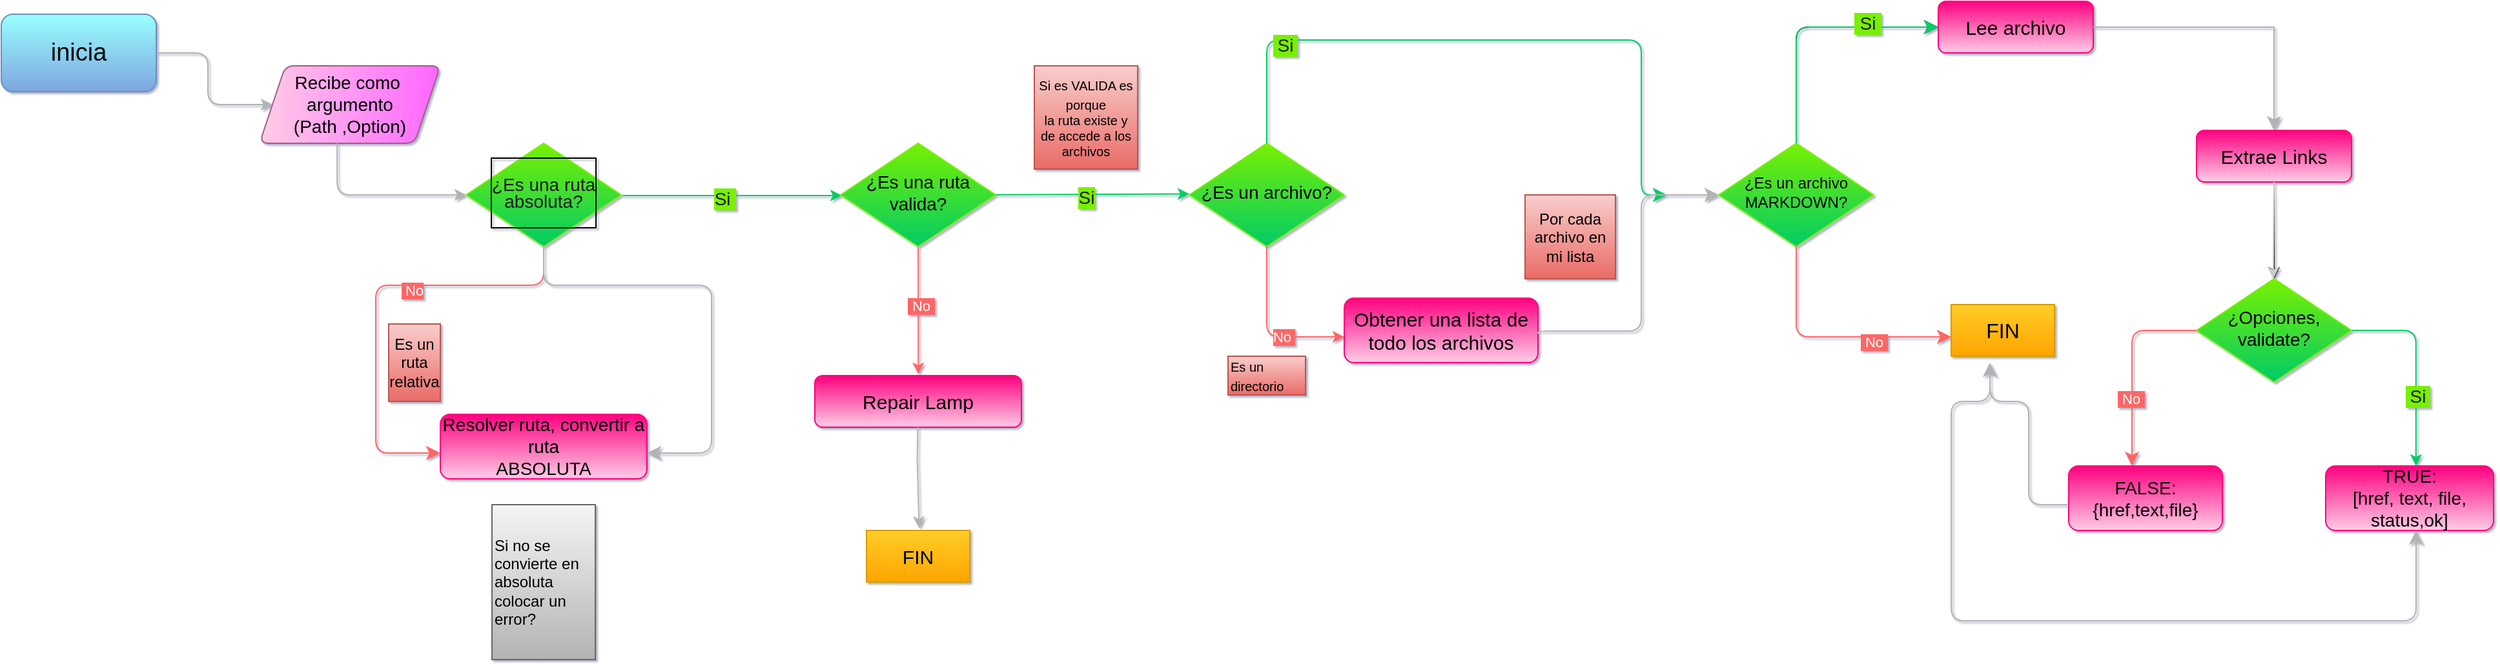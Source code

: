 <mxfile version="21.7.2" type="github">
  <diagram id="C5RBs43oDa-KdzZeNtuy" name="Page-1">
    <mxGraphModel dx="4074" dy="1211" grid="1" gridSize="20" guides="1" tooltips="1" connect="0" arrows="1" fold="1" page="0" pageScale="1" pageWidth="980" pageHeight="1390" background="none" math="0" shadow="1">
      <root>
        <mxCell id="WIyWlLk6GJQsqaUBKTNV-0" />
        <mxCell id="WIyWlLk6GJQsqaUBKTNV-1" parent="WIyWlLk6GJQsqaUBKTNV-0" />
        <mxCell id="WIyWlLk6GJQsqaUBKTNV-6" value="&lt;p style=&quot;line-height: 90%; font-size: 14px;&quot;&gt;&lt;font color=&quot;#1a1a1a&quot;&gt;¿Es una ruta&lt;br&gt;absoluta?&lt;/font&gt;&lt;/p&gt;" style="rhombus;whiteSpace=wrap;html=1;shadow=0;fontFamily=Helvetica;fontSize=12;align=center;strokeWidth=1;spacing=6;spacingTop=-4;labelBackgroundColor=none;labelBorderColor=default;fillColor=#78F000;fontColor=#ffffff;strokeColor=#78F000;gradientColor=#00CC66;" parent="WIyWlLk6GJQsqaUBKTNV-1" vertex="1">
          <mxGeometry x="-580" y="160" width="120" height="80" as="geometry" />
        </mxCell>
        <mxCell id="WIyWlLk6GJQsqaUBKTNV-11" value="&lt;font style=&quot;font-size: 14px;&quot;&gt;Resolver ruta, convertir a ruta&lt;br&gt;ABSOLUTA&lt;/font&gt;" style="rounded=1;whiteSpace=wrap;html=1;fontSize=12;glass=0;strokeWidth=1;shadow=0;fillColor=#FF0080;gradientColor=#FFCCE6;strokeColor=#FF0080;" parent="WIyWlLk6GJQsqaUBKTNV-1" vertex="1">
          <mxGeometry x="-600" y="370" width="160" height="50" as="geometry" />
        </mxCell>
        <mxCell id="c_P0hSTcN6kzpW9nxXxJ-16" value="" style="edgeStyle=elbowEdgeStyle;elbow=horizontal;html=1;rounded=1;curved=0;sourcePerimeterSpacing=0;targetPerimeterSpacing=0;startSize=6;endSize=6;strokeColor=#B3B3B3;" parent="WIyWlLk6GJQsqaUBKTNV-1" edge="1">
          <mxGeometry relative="1" as="geometry">
            <mxPoint x="-820" y="90" as="sourcePoint" />
            <mxPoint x="-730" y="130" as="targetPoint" />
            <Array as="points">
              <mxPoint x="-780" y="100" />
            </Array>
          </mxGeometry>
        </mxCell>
        <mxCell id="c_P0hSTcN6kzpW9nxXxJ-18" value="&lt;font style=&quot;font-size: 14px;&quot;&gt;Recibe como&amp;nbsp;&lt;br&gt;argumento&lt;br&gt;(Path ,Option)&lt;/font&gt;" style="shape=parallelogram;perimeter=parallelogramPerimeter;whiteSpace=wrap;html=1;fixedSize=1;rounded=1;arcSize=14;fillColor=#FF66FF;strokeColor=#996185;gradientColor=#FFCCE6;gradientDirection=west;" parent="WIyWlLk6GJQsqaUBKTNV-1" vertex="1">
          <mxGeometry x="-740" y="100" width="140" height="60" as="geometry" />
        </mxCell>
        <mxCell id="c_P0hSTcN6kzpW9nxXxJ-19" value="" style="edgeStyle=elbowEdgeStyle;elbow=vertical;html=1;rounded=1;curved=0;sourcePerimeterSpacing=0;targetPerimeterSpacing=0;startSize=6;endSize=6;exitX=0.429;exitY=1;exitDx=0;exitDy=0;exitPerimeter=0;strokeColor=#B3B3B3;" parent="WIyWlLk6GJQsqaUBKTNV-1" source="c_P0hSTcN6kzpW9nxXxJ-18" edge="1">
          <mxGeometry relative="1" as="geometry">
            <mxPoint x="-680" y="170" as="sourcePoint" />
            <mxPoint x="-580" y="200" as="targetPoint" />
            <Array as="points">
              <mxPoint x="-620" y="200" />
            </Array>
          </mxGeometry>
        </mxCell>
        <mxCell id="c_P0hSTcN6kzpW9nxXxJ-54" value="" style="endArrow=classic;html=1;rounded=0;strokeColor=#00CC66;" parent="WIyWlLk6GJQsqaUBKTNV-1" edge="1">
          <mxGeometry width="50" height="50" relative="1" as="geometry">
            <mxPoint x="-459" y="200.44" as="sourcePoint" />
            <mxPoint x="-289" y="200.44" as="targetPoint" />
          </mxGeometry>
        </mxCell>
        <mxCell id="c_P0hSTcN6kzpW9nxXxJ-58" value="&lt;font color=&quot;#1a1a1a&quot; style=&quot;font-size: 14px;&quot;&gt;Si&lt;/font&gt;&lt;font style=&quot;font-size: 14px;&quot; color=&quot;#ffffff&quot;&gt;&amp;nbsp;&lt;/font&gt;" style="edgeLabel;html=1;align=center;verticalAlign=middle;resizable=0;points=[];labelBackgroundColor=#78F000;" parent="c_P0hSTcN6kzpW9nxXxJ-54" vertex="1" connectable="0">
          <mxGeometry x="-0.073" y="-2" relative="1" as="geometry">
            <mxPoint as="offset" />
          </mxGeometry>
        </mxCell>
        <mxCell id="c_P0hSTcN6kzpW9nxXxJ-59" value="&lt;font style=&quot;font-size: 14px;&quot;&gt;¿Es una ruta&lt;br&gt;valida?&lt;/font&gt;" style="rhombus;whiteSpace=wrap;html=1;shadow=0;fontFamily=Helvetica;fontSize=12;align=center;strokeWidth=1;spacing=6;spacingTop=-4;strokeColor=#78F000;fillColor=#78F000;gradientColor=#00CC66;" parent="WIyWlLk6GJQsqaUBKTNV-1" vertex="1">
          <mxGeometry x="-290" y="160" width="120" height="80" as="geometry" />
        </mxCell>
        <mxCell id="c_P0hSTcN6kzpW9nxXxJ-60" value="" style="endArrow=classic;html=1;rounded=0;strokeColor=#00CC66;" parent="WIyWlLk6GJQsqaUBKTNV-1" edge="1">
          <mxGeometry width="50" height="50" relative="1" as="geometry">
            <mxPoint x="-170" y="199.87" as="sourcePoint" />
            <mxPoint x="-20" y="199.23" as="targetPoint" />
          </mxGeometry>
        </mxCell>
        <mxCell id="c_P0hSTcN6kzpW9nxXxJ-61" value="&lt;font color=&quot;#1a1a1a&quot; style=&quot;font-size: 14px;&quot;&gt;Si&lt;/font&gt;" style="edgeLabel;html=1;align=center;verticalAlign=middle;resizable=0;points=[];labelBackgroundColor=#78F000;" parent="c_P0hSTcN6kzpW9nxXxJ-60" vertex="1" connectable="0">
          <mxGeometry x="-0.073" y="-2" relative="1" as="geometry">
            <mxPoint as="offset" />
          </mxGeometry>
        </mxCell>
        <mxCell id="c_P0hSTcN6kzpW9nxXxJ-62" value="&lt;font style=&quot;font-size: 14px;&quot;&gt;¿Es un archivo?&lt;/font&gt;" style="rhombus;whiteSpace=wrap;html=1;shadow=0;fontFamily=Helvetica;fontSize=12;align=center;strokeWidth=1;spacing=6;spacingTop=-4;fillColor=#78F000;gradientColor=#00CC66;strokeColor=#78F000;" parent="WIyWlLk6GJQsqaUBKTNV-1" vertex="1">
          <mxGeometry x="-20" y="160" width="120" height="80" as="geometry" />
        </mxCell>
        <mxCell id="c_P0hSTcN6kzpW9nxXxJ-70" value="" style="edgeStyle=elbowEdgeStyle;elbow=vertical;html=1;rounded=1;curved=0;sourcePerimeterSpacing=0;targetPerimeterSpacing=0;startSize=6;endSize=6;strokeColor=#FF6666;" parent="WIyWlLk6GJQsqaUBKTNV-1" edge="1">
          <mxGeometry relative="1" as="geometry">
            <mxPoint x="40" y="240" as="sourcePoint" />
            <mxPoint x="100" y="310" as="targetPoint" />
            <Array as="points">
              <mxPoint x="70" y="310" />
            </Array>
          </mxGeometry>
        </mxCell>
        <mxCell id="c_P0hSTcN6kzpW9nxXxJ-73" value="&lt;span style=&quot;&quot;&gt;&lt;font color=&quot;#ffffff&quot;&gt;No&amp;nbsp;&lt;/font&gt;&lt;/span&gt;" style="edgeLabel;html=1;align=center;verticalAlign=middle;resizable=0;points=[];labelBackgroundColor=#FF6666;" parent="c_P0hSTcN6kzpW9nxXxJ-70" vertex="1" connectable="0">
          <mxGeometry x="0.278" relative="1" as="geometry">
            <mxPoint as="offset" />
          </mxGeometry>
        </mxCell>
        <mxCell id="c_P0hSTcN6kzpW9nxXxJ-74" value="&lt;font style=&quot;font-size: 15px;&quot;&gt;Obtener una lista de todo los archivos&lt;/font&gt;" style="rounded=1;whiteSpace=wrap;html=1;fontSize=12;glass=0;strokeWidth=1;shadow=0;fillColor=#FF0080;gradientColor=#FFCCE6;strokeColor=#FF0080;" parent="WIyWlLk6GJQsqaUBKTNV-1" vertex="1">
          <mxGeometry x="100" y="280" width="150" height="50" as="geometry" />
        </mxCell>
        <mxCell id="c_P0hSTcN6kzpW9nxXxJ-87" value="" style="edgeStyle=segmentEdgeStyle;endArrow=classic;html=1;endSize=8;startSize=8;sourcePerimeterSpacing=0;targetPerimeterSpacing=0;rounded=1;shadow=0;fillColor=#d5e8d4;strokeColor=#00CC66;" parent="WIyWlLk6GJQsqaUBKTNV-1" edge="1">
          <mxGeometry width="100" relative="1" as="geometry">
            <mxPoint x="40" y="160" as="sourcePoint" />
            <mxPoint x="350" y="200" as="targetPoint" />
            <Array as="points">
              <mxPoint x="40" y="80" />
              <mxPoint x="330" y="80" />
              <mxPoint x="330" y="200" />
            </Array>
          </mxGeometry>
        </mxCell>
        <mxCell id="c_P0hSTcN6kzpW9nxXxJ-153" value="&lt;font style=&quot;&quot;&gt;&lt;span style=&quot;color: rgb(255, 255, 255); font-size: 12px;&quot;&gt;&amp;nbsp;&lt;/span&gt;&lt;font color=&quot;#1a1a1a&quot; style=&quot;font-size: 14px;&quot;&gt;Si&lt;/font&gt;&lt;span style=&quot;color: rgb(255, 255, 255); font-size: 12px;&quot;&gt;&amp;nbsp;&lt;/span&gt;&lt;/font&gt;" style="edgeLabel;html=1;align=center;verticalAlign=middle;resizable=0;points=[];labelBackgroundColor=#78F000;" parent="c_P0hSTcN6kzpW9nxXxJ-87" vertex="1" connectable="0">
          <mxGeometry x="-0.634" y="-4" relative="1" as="geometry">
            <mxPoint as="offset" />
          </mxGeometry>
        </mxCell>
        <mxCell id="c_P0hSTcN6kzpW9nxXxJ-90" value="" style="edgeStyle=segmentEdgeStyle;endArrow=classic;html=1;endSize=8;startSize=8;sourcePerimeterSpacing=0;targetPerimeterSpacing=0;rounded=1;fillColor=#f8cecc;strokeColor=#B3B3B3;" parent="WIyWlLk6GJQsqaUBKTNV-1" edge="1">
          <mxGeometry width="100" relative="1" as="geometry">
            <mxPoint x="250" y="307.5" as="sourcePoint" />
            <mxPoint x="390" y="200" as="targetPoint" />
            <Array as="points">
              <mxPoint x="250" y="305.5" />
              <mxPoint x="330" y="305.5" />
              <mxPoint x="330" y="200.5" />
            </Array>
          </mxGeometry>
        </mxCell>
        <mxCell id="c_P0hSTcN6kzpW9nxXxJ-93" value="&lt;font style=&quot;font-size: 12px;&quot;&gt;¿Es un archivo&lt;br&gt;MARKDOWN?&lt;/font&gt;" style="rhombus;whiteSpace=wrap;html=1;shadow=0;fontFamily=Helvetica;fontSize=12;align=center;strokeWidth=1;spacing=6;spacingTop=-4;fillColor=#78F000;gradientColor=#00CC66;strokeColor=#78F000;" parent="WIyWlLk6GJQsqaUBKTNV-1" vertex="1">
          <mxGeometry x="390" y="160" width="120" height="80" as="geometry" />
        </mxCell>
        <mxCell id="c_P0hSTcN6kzpW9nxXxJ-94" value="" style="edgeStyle=segmentEdgeStyle;endArrow=classic;html=1;endSize=8;startSize=8;sourcePerimeterSpacing=0;targetPerimeterSpacing=0;exitX=0.5;exitY=0;exitDx=0;exitDy=0;rounded=1;" parent="WIyWlLk6GJQsqaUBKTNV-1" source="c_P0hSTcN6kzpW9nxXxJ-93" edge="1">
          <mxGeometry width="100" relative="1" as="geometry">
            <mxPoint x="420" y="70" as="sourcePoint" />
            <mxPoint x="560" y="70" as="targetPoint" />
            <Array as="points">
              <mxPoint x="450" y="70" />
            </Array>
          </mxGeometry>
        </mxCell>
        <mxCell id="c_P0hSTcN6kzpW9nxXxJ-96" value="&amp;nbsp;Si&amp;nbsp;" style="edgeLabel;html=1;align=center;verticalAlign=middle;resizable=0;points=[];" parent="c_P0hSTcN6kzpW9nxXxJ-94" vertex="1" connectable="0">
          <mxGeometry x="0.452" y="3" relative="1" as="geometry">
            <mxPoint as="offset" />
          </mxGeometry>
        </mxCell>
        <mxCell id="c_P0hSTcN6kzpW9nxXxJ-97" value="&lt;font style=&quot;font-size: 15px;&quot;&gt;Lee archivo&lt;/font&gt;" style="rounded=1;whiteSpace=wrap;html=1;fontSize=12;glass=0;strokeWidth=1;shadow=0;fillColor=#FF0080;gradientColor=#FFCCE6;strokeColor=#FF0080;" parent="WIyWlLk6GJQsqaUBKTNV-1" vertex="1">
          <mxGeometry x="560" y="50" width="120" height="40" as="geometry" />
        </mxCell>
        <mxCell id="c_P0hSTcN6kzpW9nxXxJ-98" value="" style="edgeStyle=segmentEdgeStyle;endArrow=classic;html=1;endSize=8;startSize=8;sourcePerimeterSpacing=0;targetPerimeterSpacing=0;exitX=0.5;exitY=0;exitDx=0;exitDy=0;rounded=1;strokeColor=#00CC66;" parent="WIyWlLk6GJQsqaUBKTNV-1" edge="1">
          <mxGeometry width="100" relative="1" as="geometry">
            <mxPoint x="450" y="160" as="sourcePoint" />
            <mxPoint x="560" y="70" as="targetPoint" />
            <Array as="points">
              <mxPoint x="450" y="70" />
            </Array>
          </mxGeometry>
        </mxCell>
        <mxCell id="c_P0hSTcN6kzpW9nxXxJ-99" value="&lt;font color=&quot;#1a1a1a&quot; style=&quot;font-size: 14px;&quot;&gt;&amp;nbsp;Si&amp;nbsp;&lt;/font&gt;" style="edgeLabel;html=1;align=center;verticalAlign=middle;resizable=0;points=[];labelBackgroundColor=#78F000;" parent="c_P0hSTcN6kzpW9nxXxJ-98" vertex="1" connectable="0">
          <mxGeometry x="0.452" y="3" relative="1" as="geometry">
            <mxPoint as="offset" />
          </mxGeometry>
        </mxCell>
        <mxCell id="c_P0hSTcN6kzpW9nxXxJ-100" value="" style="edgeStyle=segmentEdgeStyle;endArrow=classic;html=1;endSize=8;startSize=8;sourcePerimeterSpacing=0;targetPerimeterSpacing=0;exitX=0.5;exitY=1;exitDx=0;exitDy=0;rounded=1;strokeColor=#FF6666;" parent="WIyWlLk6GJQsqaUBKTNV-1" source="c_P0hSTcN6kzpW9nxXxJ-93" edge="1">
          <mxGeometry width="100" relative="1" as="geometry">
            <mxPoint x="435" y="310" as="sourcePoint" />
            <mxPoint x="570" y="310" as="targetPoint" />
            <Array as="points">
              <mxPoint x="450" y="310" />
              <mxPoint x="545" y="310" />
            </Array>
          </mxGeometry>
        </mxCell>
        <mxCell id="c_P0hSTcN6kzpW9nxXxJ-102" value="&lt;span style=&quot;&quot;&gt;&lt;font color=&quot;#ffffff&quot;&gt;&amp;nbsp;No&amp;nbsp;&lt;/font&gt;&lt;/span&gt;" style="edgeLabel;html=1;align=center;verticalAlign=middle;resizable=0;points=[];labelBackgroundColor=#FF6666;" parent="c_P0hSTcN6kzpW9nxXxJ-100" vertex="1" connectable="0">
          <mxGeometry x="0.361" y="-4" relative="1" as="geometry">
            <mxPoint as="offset" />
          </mxGeometry>
        </mxCell>
        <mxCell id="c_P0hSTcN6kzpW9nxXxJ-110" value="&lt;span style=&quot;font-weight: 400;&quot;&gt;&lt;font style=&quot;font-size: 16px;&quot;&gt;FIN&lt;/font&gt;&lt;/span&gt;" style="rounded=0;whiteSpace=wrap;html=1;fontStyle=1;fillColor=#ffcd28;gradientColor=#ffa500;strokeColor=#d79b00;" parent="WIyWlLk6GJQsqaUBKTNV-1" vertex="1">
          <mxGeometry x="570" y="285" width="80" height="40" as="geometry" />
        </mxCell>
        <mxCell id="c_P0hSTcN6kzpW9nxXxJ-112" value="" style="edgeStyle=segmentEdgeStyle;endArrow=classic;html=1;curved=0;rounded=0;endSize=8;startSize=8;sourcePerimeterSpacing=0;targetPerimeterSpacing=0;exitX=1;exitY=0.5;exitDx=0;exitDy=0;strokeColor=#B3B3B3;" parent="WIyWlLk6GJQsqaUBKTNV-1" source="c_P0hSTcN6kzpW9nxXxJ-97" edge="1">
          <mxGeometry width="100" relative="1" as="geometry">
            <mxPoint x="720" y="80" as="sourcePoint" />
            <mxPoint x="820" y="150" as="targetPoint" />
            <Array as="points">
              <mxPoint x="820" y="70" />
            </Array>
          </mxGeometry>
        </mxCell>
        <mxCell id="a07x84K2xWL_65sZdXl0-0" value="" style="edgeStyle=orthogonalEdgeStyle;rounded=0;orthogonalLoop=1;jettySize=auto;html=1;" edge="1" parent="WIyWlLk6GJQsqaUBKTNV-1" source="c_P0hSTcN6kzpW9nxXxJ-113" target="c_P0hSTcN6kzpW9nxXxJ-115">
          <mxGeometry relative="1" as="geometry" />
        </mxCell>
        <mxCell id="c_P0hSTcN6kzpW9nxXxJ-113" value="&lt;font style=&quot;font-size: 15px;&quot;&gt;Extrae Links&lt;/font&gt;" style="rounded=1;whiteSpace=wrap;html=1;fontSize=12;glass=0;strokeWidth=1;shadow=0;fillColor=#FF0080;gradientColor=#FFCCE6;strokeColor=#FF0080;" parent="WIyWlLk6GJQsqaUBKTNV-1" vertex="1">
          <mxGeometry x="760" y="150" width="120" height="40" as="geometry" />
        </mxCell>
        <mxCell id="c_P0hSTcN6kzpW9nxXxJ-114" value="" style="edgeStyle=none;orthogonalLoop=1;jettySize=auto;html=1;rounded=0;strokeColor=#CCCCCC;" parent="WIyWlLk6GJQsqaUBKTNV-1" edge="1">
          <mxGeometry width="100" relative="1" as="geometry">
            <mxPoint x="820" y="190" as="sourcePoint" />
            <mxPoint x="819.44" y="265" as="targetPoint" />
            <Array as="points" />
          </mxGeometry>
        </mxCell>
        <mxCell id="c_P0hSTcN6kzpW9nxXxJ-120" style="edgeStyle=orthogonalEdgeStyle;rounded=1;orthogonalLoop=1;jettySize=auto;html=1;entryX=0.538;entryY=0;entryDx=0;entryDy=0;entryPerimeter=0;strokeColor=#00CC66;" parent="WIyWlLk6GJQsqaUBKTNV-1" source="c_P0hSTcN6kzpW9nxXxJ-115" target="c_P0hSTcN6kzpW9nxXxJ-121" edge="1">
          <mxGeometry relative="1" as="geometry">
            <mxPoint x="930" y="400" as="targetPoint" />
            <Array as="points">
              <mxPoint x="930" y="305" />
            </Array>
          </mxGeometry>
        </mxCell>
        <mxCell id="c_P0hSTcN6kzpW9nxXxJ-123" value="&lt;font style=&quot;&quot;&gt;&lt;span style=&quot;color: rgb(255, 255, 255); font-size: 12px;&quot;&gt;&amp;nbsp;&lt;/span&gt;&lt;font color=&quot;#1a1a1a&quot; style=&quot;font-size: 14px;&quot;&gt;Si&lt;/font&gt;&lt;span style=&quot;color: rgb(255, 255, 255); font-size: 12px;&quot;&gt;&amp;nbsp;&lt;/span&gt;&lt;/font&gt;" style="edgeLabel;html=1;align=center;verticalAlign=middle;resizable=0;points=[];labelBackgroundColor=#78F000;" parent="c_P0hSTcN6kzpW9nxXxJ-120" vertex="1" connectable="0">
          <mxGeometry x="0.298" y="1" relative="1" as="geometry">
            <mxPoint as="offset" />
          </mxGeometry>
        </mxCell>
        <mxCell id="c_P0hSTcN6kzpW9nxXxJ-115" value="&lt;font style=&quot;font-size: 14px;&quot;&gt;¿Opciones,&lt;br&gt;validate?&lt;/font&gt;" style="rhombus;whiteSpace=wrap;html=1;shadow=0;fontFamily=Helvetica;fontSize=12;align=center;strokeWidth=1;spacing=6;spacingTop=-4;fillColor=#78F000;gradientColor=#00CC66;strokeColor=#78F000;" parent="WIyWlLk6GJQsqaUBKTNV-1" vertex="1">
          <mxGeometry x="760" y="265" width="120" height="80" as="geometry" />
        </mxCell>
        <mxCell id="c_P0hSTcN6kzpW9nxXxJ-118" value="" style="edgeStyle=segmentEdgeStyle;endArrow=classic;html=1;endSize=8;startSize=8;sourcePerimeterSpacing=0;targetPerimeterSpacing=0;exitX=0;exitY=0.5;exitDx=0;exitDy=0;rounded=1;strokeColor=#FF6666;" parent="WIyWlLk6GJQsqaUBKTNV-1" source="c_P0hSTcN6kzpW9nxXxJ-115" edge="1">
          <mxGeometry width="100" relative="1" as="geometry">
            <mxPoint x="740" y="307.5" as="sourcePoint" />
            <mxPoint x="710" y="410" as="targetPoint" />
            <Array as="points">
              <mxPoint x="710" y="305" />
            </Array>
          </mxGeometry>
        </mxCell>
        <mxCell id="c_P0hSTcN6kzpW9nxXxJ-167" value="&lt;span style=&quot;&quot;&gt;&lt;font color=&quot;#ffffff&quot;&gt;&amp;nbsp;No&amp;nbsp;&lt;/font&gt;&lt;/span&gt;" style="edgeLabel;html=1;align=center;verticalAlign=middle;resizable=0;points=[];labelBackgroundColor=#FF6666;" parent="c_P0hSTcN6kzpW9nxXxJ-118" vertex="1" connectable="0">
          <mxGeometry x="0.32" y="-1" relative="1" as="geometry">
            <mxPoint as="offset" />
          </mxGeometry>
        </mxCell>
        <mxCell id="c_P0hSTcN6kzpW9nxXxJ-121" value="&lt;font style=&quot;font-size: 14px;&quot;&gt;TRUE:&lt;br&gt;[href, text, file, status,ok]&lt;/font&gt;" style="rounded=1;whiteSpace=wrap;html=1;fontSize=12;glass=0;strokeWidth=1;shadow=0;fillColor=#FF0080;gradientColor=#FFCCE6;strokeColor=#FF0080;" parent="WIyWlLk6GJQsqaUBKTNV-1" vertex="1">
          <mxGeometry x="860" y="410" width="130" height="50" as="geometry" />
        </mxCell>
        <mxCell id="c_P0hSTcN6kzpW9nxXxJ-122" value="&lt;font style=&quot;font-size: 14px;&quot;&gt;FALSE:&lt;br&gt;{href,text,file}&lt;/font&gt;" style="rounded=1;whiteSpace=wrap;html=1;fontSize=12;glass=0;strokeWidth=1;shadow=0;fillColor=#FF0080;gradientColor=#FFCCE6;strokeColor=#FF0080;" parent="WIyWlLk6GJQsqaUBKTNV-1" vertex="1">
          <mxGeometry x="661" y="410" width="119" height="50" as="geometry" />
        </mxCell>
        <mxCell id="c_P0hSTcN6kzpW9nxXxJ-127" value="" style="edgeStyle=segmentEdgeStyle;endArrow=classic;html=1;endSize=8;startSize=8;sourcePerimeterSpacing=0;targetPerimeterSpacing=0;rounded=1;strokeColor=#B3B3B3;" parent="WIyWlLk6GJQsqaUBKTNV-1" edge="1">
          <mxGeometry width="100" relative="1" as="geometry">
            <mxPoint x="660" y="440" as="sourcePoint" />
            <mxPoint x="600" y="330" as="targetPoint" />
            <Array as="points">
              <mxPoint x="630" y="440" />
              <mxPoint x="630" y="360" />
              <mxPoint x="600" y="360" />
            </Array>
          </mxGeometry>
        </mxCell>
        <mxCell id="c_P0hSTcN6kzpW9nxXxJ-125" value="" style="edgeStyle=segmentEdgeStyle;endArrow=classic;html=1;endSize=8;startSize=8;sourcePerimeterSpacing=0;targetPerimeterSpacing=0;rounded=1;strokeColor=#B3B3B3;" parent="WIyWlLk6GJQsqaUBKTNV-1" edge="1">
          <mxGeometry width="100" relative="1" as="geometry">
            <mxPoint x="600" y="340" as="sourcePoint" />
            <mxPoint x="930" y="460" as="targetPoint" />
            <Array as="points">
              <mxPoint x="600" y="360" />
              <mxPoint x="570" y="360" />
              <mxPoint x="570" y="530" />
              <mxPoint x="930" y="530" />
            </Array>
          </mxGeometry>
        </mxCell>
        <mxCell id="c_P0hSTcN6kzpW9nxXxJ-139" value="" style="edgeStyle=segmentEdgeStyle;endArrow=classic;html=1;rounded=1;endSize=8;startSize=8;sourcePerimeterSpacing=0;targetPerimeterSpacing=0;labelBackgroundColor=#2cba4f;strokeColor=#FF6666;" parent="WIyWlLk6GJQsqaUBKTNV-1" edge="1">
          <mxGeometry width="100" relative="1" as="geometry">
            <mxPoint x="-520" y="240" as="sourcePoint" />
            <mxPoint x="-600" y="400" as="targetPoint" />
            <Array as="points">
              <mxPoint x="-520" y="270" />
              <mxPoint x="-650" y="270" />
              <mxPoint x="-650" y="400" />
            </Array>
          </mxGeometry>
        </mxCell>
        <mxCell id="c_P0hSTcN6kzpW9nxXxJ-150" value="&lt;font style=&quot;&quot; color=&quot;#ffffff&quot;&gt;&amp;nbsp;No&lt;/font&gt;" style="edgeLabel;html=1;align=center;verticalAlign=middle;resizable=0;points=[];fillColor=#00CC00;labelBackgroundColor=#FF6666;" parent="c_P0hSTcN6kzpW9nxXxJ-139" vertex="1" connectable="0">
          <mxGeometry x="-0.227" y="4" relative="1" as="geometry">
            <mxPoint x="-1" as="offset" />
          </mxGeometry>
        </mxCell>
        <mxCell id="c_P0hSTcN6kzpW9nxXxJ-140" value="" style="edgeStyle=segmentEdgeStyle;endArrow=classic;html=1;rounded=1;endSize=8;startSize=8;sourcePerimeterSpacing=0;targetPerimeterSpacing=0;strokeColor=#B3B3B3;" parent="WIyWlLk6GJQsqaUBKTNV-1" edge="1">
          <mxGeometry width="100" relative="1" as="geometry">
            <mxPoint x="-520" y="240" as="sourcePoint" />
            <mxPoint x="-440" y="400" as="targetPoint" />
            <Array as="points">
              <mxPoint x="-520" y="270" />
              <mxPoint x="-390" y="270" />
              <mxPoint x="-390" y="400" />
            </Array>
          </mxGeometry>
        </mxCell>
        <mxCell id="c_P0hSTcN6kzpW9nxXxJ-145" value="" style="edgeStyle=none;orthogonalLoop=1;jettySize=auto;html=1;rounded=0;exitX=0.479;exitY=1.006;exitDx=0;exitDy=0;exitPerimeter=0;entryX=0.501;entryY=-0.027;entryDx=0;entryDy=0;entryPerimeter=0;labelBackgroundColor=#FF0000;fontColor=#FFFFFF;strokeColor=#FF6666;" parent="WIyWlLk6GJQsqaUBKTNV-1" target="c_P0hSTcN6kzpW9nxXxJ-146" edge="1">
          <mxGeometry width="100" relative="1" as="geometry">
            <mxPoint x="-229.97" y="240.48" as="sourcePoint" />
            <mxPoint x="-230" y="320" as="targetPoint" />
            <Array as="points" />
          </mxGeometry>
        </mxCell>
        <mxCell id="c_P0hSTcN6kzpW9nxXxJ-152" value="&lt;font style=&quot;&quot; color=&quot;#ffffff&quot;&gt;&amp;nbsp;No&amp;nbsp;&lt;/font&gt;" style="edgeLabel;html=1;align=center;verticalAlign=middle;resizable=0;points=[];labelBackgroundColor=#FF6666;" parent="c_P0hSTcN6kzpW9nxXxJ-145" vertex="1" connectable="0">
          <mxGeometry x="-0.095" y="2" relative="1" as="geometry">
            <mxPoint y="1" as="offset" />
          </mxGeometry>
        </mxCell>
        <mxCell id="c_P0hSTcN6kzpW9nxXxJ-146" value="&lt;font style=&quot;font-size: 15px;&quot;&gt;Repair Lamp&lt;/font&gt;" style="rounded=1;whiteSpace=wrap;html=1;fontSize=12;glass=0;strokeWidth=1;shadow=0;fillColor=#FF0080;gradientColor=#FFCCE6;strokeColor=#FF0080;" parent="WIyWlLk6GJQsqaUBKTNV-1" vertex="1">
          <mxGeometry x="-310" y="340" width="160" height="40" as="geometry" />
        </mxCell>
        <mxCell id="c_P0hSTcN6kzpW9nxXxJ-147" value="" style="edgeStyle=none;orthogonalLoop=1;jettySize=auto;html=1;rounded=0;exitX=0.481;exitY=1.085;exitDx=0;exitDy=0;exitPerimeter=0;entryX=0.51;entryY=-0.047;entryDx=0;entryDy=0;entryPerimeter=0;strokeColor=#B3B3B3;" parent="WIyWlLk6GJQsqaUBKTNV-1" target="c_P0hSTcN6kzpW9nxXxJ-149" edge="1">
          <mxGeometry width="100" relative="1" as="geometry">
            <mxPoint x="-230.3" y="380" as="sourcePoint" />
            <mxPoint x="-230.38" y="455" as="targetPoint" />
            <Array as="points">
              <mxPoint x="-230.71" y="405" />
            </Array>
          </mxGeometry>
        </mxCell>
        <mxCell id="c_P0hSTcN6kzpW9nxXxJ-149" value="&lt;span style=&quot;font-weight: 400;&quot;&gt;&lt;font style=&quot;font-size: 15px;&quot;&gt;FIN&lt;/font&gt;&lt;/span&gt;" style="rounded=0;whiteSpace=wrap;html=1;fontStyle=1;fillColor=#ffcd28;gradientColor=#ffa500;strokeColor=#d79b00;" parent="WIyWlLk6GJQsqaUBKTNV-1" vertex="1">
          <mxGeometry x="-270" y="460" width="80" height="40" as="geometry" />
        </mxCell>
        <mxCell id="OKykm5RTqsN0eD7takWw-0" value="&lt;font style=&quot;font-size: 19px;&quot;&gt;inicia&lt;/font&gt;" style="rounded=1;whiteSpace=wrap;html=1;fillColor=#99FFFF;gradientColor=#7ea6e0;strokeColor=#6c8ebf;" parent="WIyWlLk6GJQsqaUBKTNV-1" vertex="1">
          <mxGeometry x="-940" y="60" width="120" height="60" as="geometry" />
        </mxCell>
        <mxCell id="a07x84K2xWL_65sZdXl0-2" value="&lt;span style=&quot;font-weight: 400;&quot;&gt;Es un ruta relativa&lt;/span&gt;" style="rounded=0;whiteSpace=wrap;html=1;fontStyle=1;fillColor=#f8cecc;strokeColor=#b85450;gradientColor=#ea6b66;" vertex="1" parent="WIyWlLk6GJQsqaUBKTNV-1">
          <mxGeometry x="-640" y="300" width="40" height="60" as="geometry" />
        </mxCell>
        <mxCell id="a07x84K2xWL_65sZdXl0-3" value="&lt;div style=&quot;&quot;&gt;&lt;span style=&quot;font-size: 10px; font-weight: normal; background-color: initial;&quot;&gt;Si es VALIDA es porque&lt;/span&gt;&lt;/div&gt;&lt;span style=&quot;font-weight: normal; font-size: 10px;&quot;&gt;&lt;div style=&quot;&quot;&gt;&lt;span style=&quot;background-color: initial;&quot;&gt;la ruta existe y de accede a los archivos&lt;/span&gt;&lt;/div&gt;&lt;/span&gt;" style="rounded=0;whiteSpace=wrap;html=1;fontStyle=1;fillColor=#f8cecc;strokeColor=#b85450;gradientColor=#ea6b66;align=center;" vertex="1" parent="WIyWlLk6GJQsqaUBKTNV-1">
          <mxGeometry x="-140" y="100" width="80" height="80" as="geometry" />
        </mxCell>
        <mxCell id="a07x84K2xWL_65sZdXl0-5" value="&lt;span style=&quot;font-size: 10px; font-weight: 400;&quot;&gt;Es un directorio&lt;/span&gt;" style="rounded=0;whiteSpace=wrap;html=1;fontStyle=1;fillColor=#f8cecc;strokeColor=#b85450;gradientColor=#ea6b66;align=left;" vertex="1" parent="WIyWlLk6GJQsqaUBKTNV-1">
          <mxGeometry x="10" y="325" width="60" height="30" as="geometry" />
        </mxCell>
        <mxCell id="a07x84K2xWL_65sZdXl0-6" value="&lt;span style=&quot;font-weight: normal;&quot;&gt;Por cada archivo en mi lista&lt;/span&gt;" style="rounded=0;whiteSpace=wrap;html=1;fontStyle=1;fillColor=#f8cecc;strokeColor=#b85450;gradientColor=#ea6b66;align=center;" vertex="1" parent="WIyWlLk6GJQsqaUBKTNV-1">
          <mxGeometry x="240" y="200" width="70" height="65" as="geometry" />
        </mxCell>
        <mxCell id="a07x84K2xWL_65sZdXl0-7" value="&lt;span style=&quot;font-weight: 400;&quot;&gt;Si no se convierte en absoluta colocar&amp;nbsp;un error?&lt;/span&gt;" style="rounded=0;whiteSpace=wrap;html=1;fontStyle=1;fillColor=#f5f5f5;strokeColor=#666666;gradientColor=#b3b3b3;align=left;" vertex="1" parent="WIyWlLk6GJQsqaUBKTNV-1">
          <mxGeometry x="-560" y="440" width="80" height="120" as="geometry" />
        </mxCell>
      </root>
    </mxGraphModel>
  </diagram>
</mxfile>
